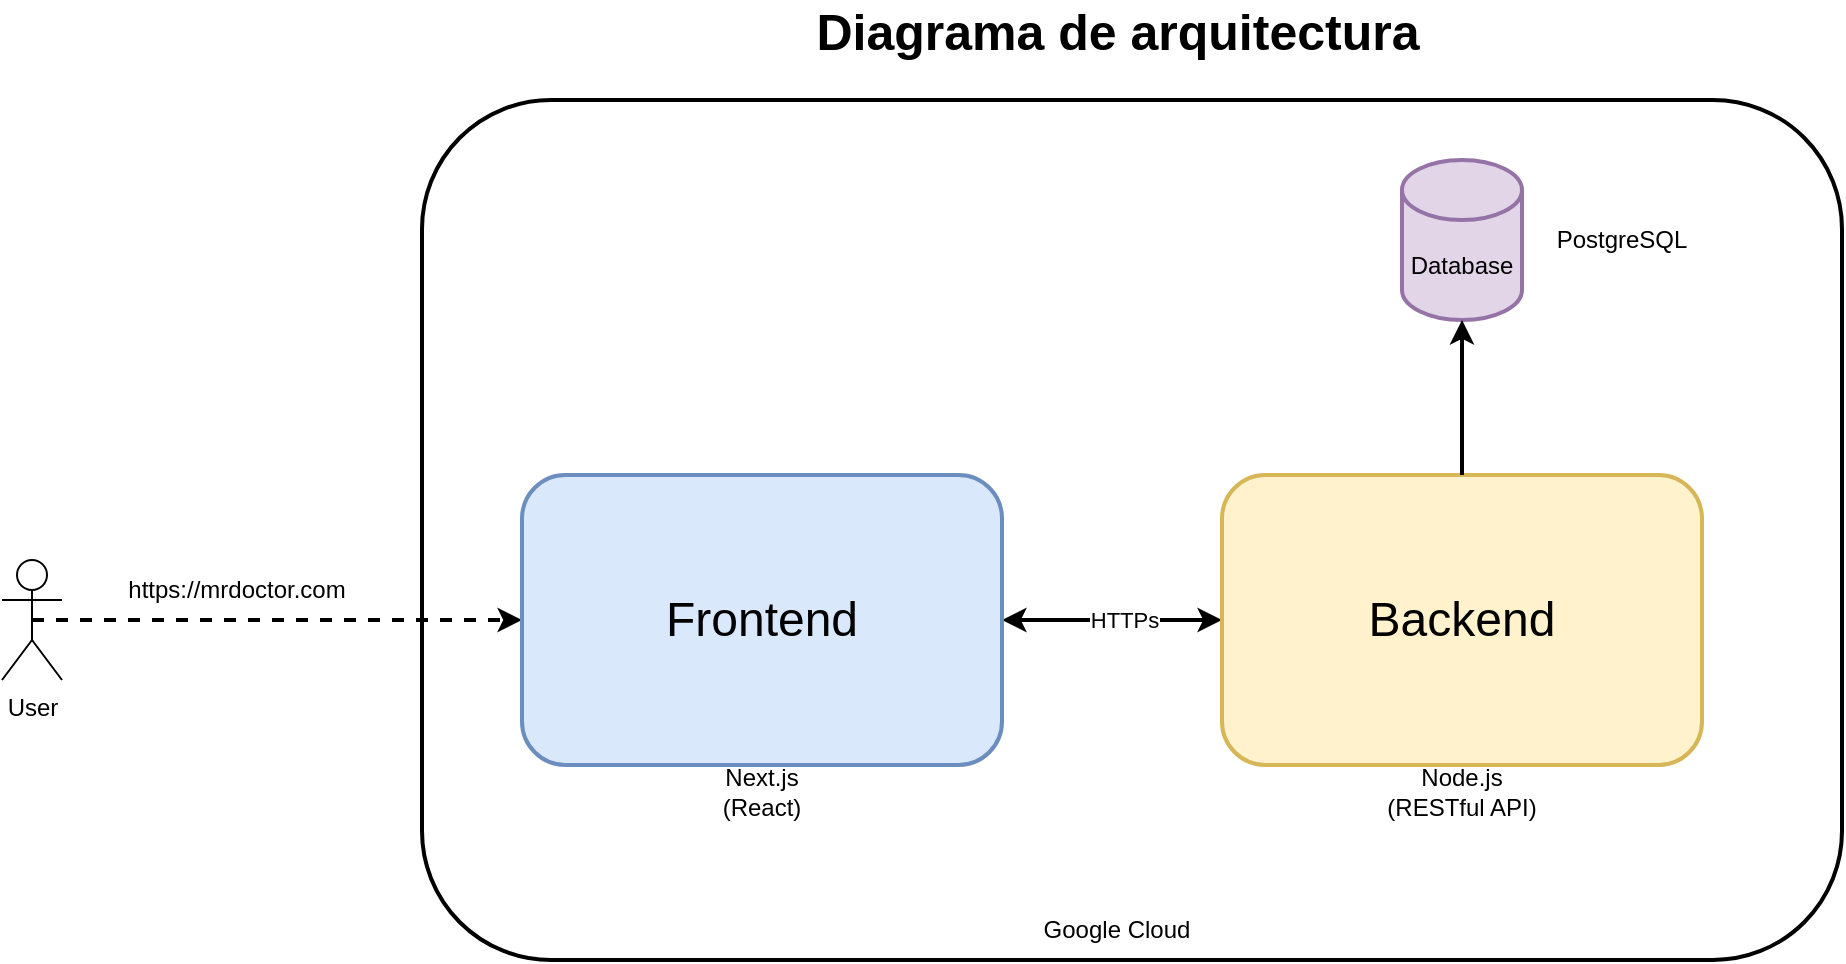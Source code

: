 <mxfile version="22.1.18" type="device">
  <diagram name="Page-1" id="CF4Dk-R-EUya1Li2GJQD">
    <mxGraphModel dx="1259" dy="737" grid="1" gridSize="10" guides="1" tooltips="1" connect="1" arrows="1" fold="1" page="1" pageScale="1" pageWidth="850" pageHeight="1100" math="0" shadow="0">
      <root>
        <mxCell id="0" />
        <mxCell id="1" parent="0" />
        <mxCell id="4_4O2VWyavBIPWRtbcBU-1" value="User" style="shape=umlActor;verticalLabelPosition=bottom;verticalAlign=top;html=1;outlineConnect=0;" vertex="1" parent="1">
          <mxGeometry x="120" y="350" width="30" height="60" as="geometry" />
        </mxCell>
        <mxCell id="4_4O2VWyavBIPWRtbcBU-3" value="" style="rounded=1;whiteSpace=wrap;html=1;strokeWidth=2;" vertex="1" parent="1">
          <mxGeometry x="330" y="120" width="710" height="430" as="geometry" />
        </mxCell>
        <mxCell id="4_4O2VWyavBIPWRtbcBU-4" style="edgeStyle=orthogonalEdgeStyle;rounded=0;orthogonalLoop=1;jettySize=auto;html=1;exitX=0.5;exitY=0.5;exitDx=0;exitDy=0;exitPerimeter=0;entryX=0;entryY=0.5;entryDx=0;entryDy=0;strokeWidth=2;dashed=1;" edge="1" parent="1" source="4_4O2VWyavBIPWRtbcBU-1" target="4_4O2VWyavBIPWRtbcBU-5">
          <mxGeometry relative="1" as="geometry" />
        </mxCell>
        <mxCell id="4_4O2VWyavBIPWRtbcBU-11" style="edgeStyle=orthogonalEdgeStyle;rounded=0;orthogonalLoop=1;jettySize=auto;html=1;exitX=1;exitY=0.5;exitDx=0;exitDy=0;startArrow=classic;startFill=1;strokeWidth=2;" edge="1" parent="1" source="4_4O2VWyavBIPWRtbcBU-5" target="4_4O2VWyavBIPWRtbcBU-7">
          <mxGeometry relative="1" as="geometry" />
        </mxCell>
        <mxCell id="4_4O2VWyavBIPWRtbcBU-12" value="HTTPs" style="edgeLabel;html=1;align=center;verticalAlign=middle;resizable=0;points=[];" vertex="1" connectable="0" parent="4_4O2VWyavBIPWRtbcBU-11">
          <mxGeometry x="-0.157" relative="1" as="geometry">
            <mxPoint x="14" as="offset" />
          </mxGeometry>
        </mxCell>
        <mxCell id="4_4O2VWyavBIPWRtbcBU-5" value="&lt;font style=&quot;font-size: 24px;&quot;&gt;Frontend&lt;/font&gt;" style="rounded=1;whiteSpace=wrap;html=1;fillColor=#dae8fc;strokeColor=#6c8ebf;strokeWidth=2;" vertex="1" parent="1">
          <mxGeometry x="380" y="307.5" width="240" height="145" as="geometry" />
        </mxCell>
        <mxCell id="4_4O2VWyavBIPWRtbcBU-6" value="Next.js (React)" style="text;html=1;strokeColor=none;fillColor=none;align=center;verticalAlign=middle;whiteSpace=wrap;rounded=0;" vertex="1" parent="1">
          <mxGeometry x="460" y="452.5" width="80" height="27.5" as="geometry" />
        </mxCell>
        <mxCell id="4_4O2VWyavBIPWRtbcBU-7" value="&lt;font style=&quot;font-size: 24px;&quot;&gt;Backend&lt;/font&gt;" style="rounded=1;whiteSpace=wrap;html=1;fillColor=#fff2cc;strokeColor=#d6b656;strokeWidth=2;" vertex="1" parent="1">
          <mxGeometry x="730" y="307.5" width="240" height="145" as="geometry" />
        </mxCell>
        <mxCell id="4_4O2VWyavBIPWRtbcBU-8" value="Node.js&lt;br&gt;(RESTful API)" style="text;html=1;strokeColor=none;fillColor=none;align=center;verticalAlign=middle;whiteSpace=wrap;rounded=0;" vertex="1" parent="1">
          <mxGeometry x="810" y="452.5" width="80" height="27.5" as="geometry" />
        </mxCell>
        <mxCell id="4_4O2VWyavBIPWRtbcBU-9" value="Database" style="shape=cylinder3;whiteSpace=wrap;html=1;boundedLbl=1;backgroundOutline=1;size=15;fillColor=#e1d5e7;strokeColor=#9673a6;strokeWidth=2;" vertex="1" parent="1">
          <mxGeometry x="820" y="150" width="60" height="80" as="geometry" />
        </mxCell>
        <mxCell id="4_4O2VWyavBIPWRtbcBU-10" style="edgeStyle=orthogonalEdgeStyle;rounded=0;orthogonalLoop=1;jettySize=auto;html=1;exitX=0.5;exitY=0;exitDx=0;exitDy=0;entryX=0.5;entryY=1;entryDx=0;entryDy=0;entryPerimeter=0;strokeWidth=2;" edge="1" parent="1" source="4_4O2VWyavBIPWRtbcBU-7" target="4_4O2VWyavBIPWRtbcBU-9">
          <mxGeometry relative="1" as="geometry" />
        </mxCell>
        <mxCell id="4_4O2VWyavBIPWRtbcBU-13" value="&lt;font style=&quot;font-size: 25px;&quot;&gt;&lt;b&gt;Diagrama de arquitectura&lt;/b&gt;&lt;/font&gt;" style="text;html=1;strokeColor=none;fillColor=none;align=center;verticalAlign=middle;whiteSpace=wrap;rounded=0;" vertex="1" parent="1">
          <mxGeometry x="487.5" y="70" width="380" height="30" as="geometry" />
        </mxCell>
        <mxCell id="4_4O2VWyavBIPWRtbcBU-15" value="Google Cloud" style="text;html=1;strokeColor=none;fillColor=none;align=center;verticalAlign=middle;whiteSpace=wrap;rounded=0;" vertex="1" parent="1">
          <mxGeometry x="600" y="520" width="155" height="30" as="geometry" />
        </mxCell>
        <mxCell id="4_4O2VWyavBIPWRtbcBU-16" value="PostgreSQL" style="text;html=1;strokeColor=none;fillColor=none;align=center;verticalAlign=middle;whiteSpace=wrap;rounded=0;" vertex="1" parent="1">
          <mxGeometry x="880" y="175" width="100" height="30" as="geometry" />
        </mxCell>
        <mxCell id="4_4O2VWyavBIPWRtbcBU-17" value="https://mrdoctor.com" style="text;html=1;strokeColor=none;fillColor=none;align=center;verticalAlign=middle;whiteSpace=wrap;rounded=0;" vertex="1" parent="1">
          <mxGeometry x="160" y="350" width="155" height="30" as="geometry" />
        </mxCell>
      </root>
    </mxGraphModel>
  </diagram>
</mxfile>
